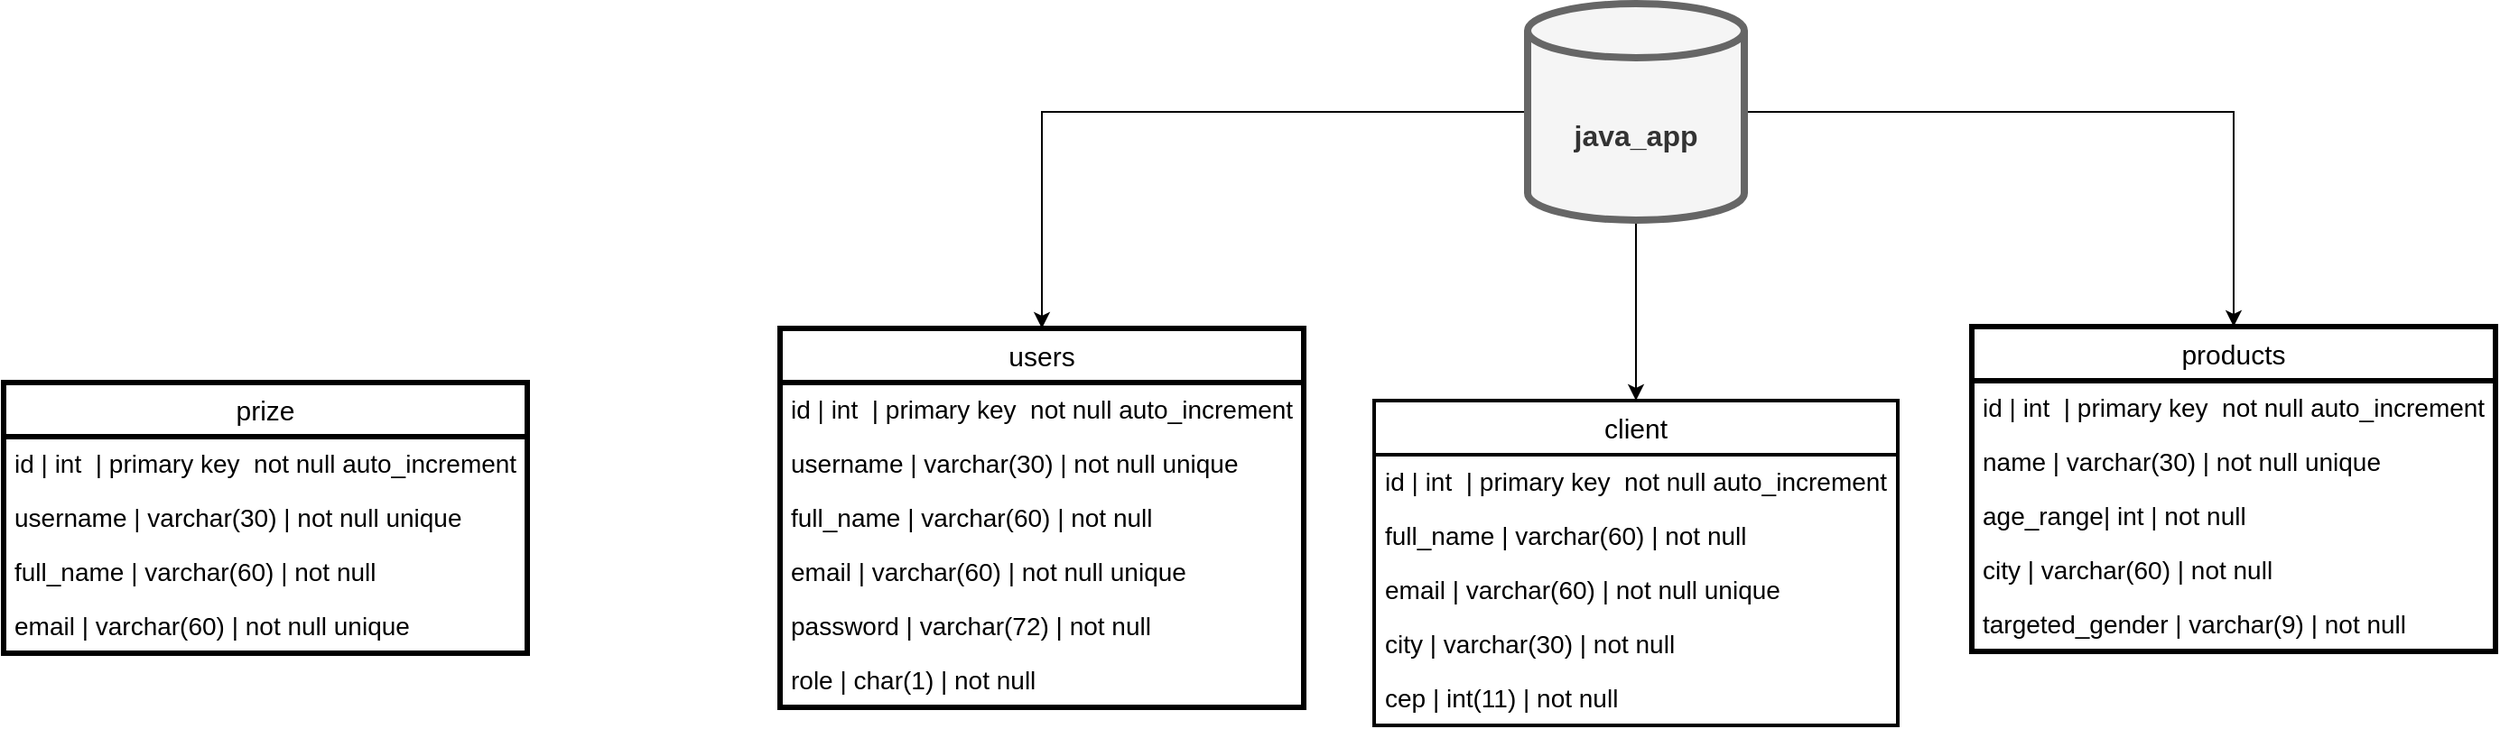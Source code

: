 <mxfile version="24.7.16">
  <diagram name="Bd_java" id="-jYGax4Z-KlBJ2uLjjoX">
    <mxGraphModel dx="2420" dy="1833" grid="1" gridSize="10" guides="1" tooltips="1" connect="1" arrows="1" fold="1" page="1" pageScale="1" pageWidth="827" pageHeight="1169" math="0" shadow="0">
      <root>
        <mxCell id="0" />
        <mxCell id="1" parent="0" />
        <mxCell id="kctth2zFLPnqRk-hPfyQ-13" value="" style="edgeStyle=orthogonalEdgeStyle;rounded=0;orthogonalLoop=1;jettySize=auto;html=1;exitX=0;exitY=0.5;exitDx=0;exitDy=0;exitPerimeter=0;" parent="1" source="kctth2zFLPnqRk-hPfyQ-2" target="kctth2zFLPnqRk-hPfyQ-3" edge="1">
          <mxGeometry relative="1" as="geometry" />
        </mxCell>
        <mxCell id="kctth2zFLPnqRk-hPfyQ-22" value="" style="edgeStyle=orthogonalEdgeStyle;rounded=0;orthogonalLoop=1;jettySize=auto;html=1;entryX=0.5;entryY=0;entryDx=0;entryDy=0;" parent="1" source="kctth2zFLPnqRk-hPfyQ-2" target="kctth2zFLPnqRk-hPfyQ-15" edge="1">
          <mxGeometry relative="1" as="geometry" />
        </mxCell>
        <mxCell id="kctth2zFLPnqRk-hPfyQ-30" value="" style="edgeStyle=orthogonalEdgeStyle;rounded=0;orthogonalLoop=1;jettySize=auto;html=1;entryX=0.5;entryY=0;entryDx=0;entryDy=0;" parent="1" source="kctth2zFLPnqRk-hPfyQ-2" target="kctth2zFLPnqRk-hPfyQ-23" edge="1">
          <mxGeometry relative="1" as="geometry" />
        </mxCell>
        <mxCell id="kctth2zFLPnqRk-hPfyQ-2" value="&lt;font style=&quot;font-size: 16px;&quot;&gt;&lt;b&gt;java_app&lt;/b&gt;&lt;/font&gt;" style="shape=cylinder3;whiteSpace=wrap;html=1;boundedLbl=1;backgroundOutline=1;size=15;fillColor=#f5f5f5;strokeColor=#666666;fontColor=#333333;strokeWidth=4;" parent="1" vertex="1">
          <mxGeometry x="354" y="-50" width="120" height="120" as="geometry" />
        </mxCell>
        <mxCell id="kctth2zFLPnqRk-hPfyQ-3" value="&lt;font style=&quot;font-size: 15px;&quot;&gt;users&lt;/font&gt;" style="swimlane;fontStyle=0;childLayout=stackLayout;horizontal=1;startSize=30;horizontalStack=0;resizeParent=1;resizeParentMax=0;resizeLast=0;collapsible=1;marginBottom=0;whiteSpace=wrap;html=1;strokeWidth=3;" parent="1" vertex="1">
          <mxGeometry x="-60" y="130" width="290" height="210" as="geometry" />
        </mxCell>
        <mxCell id="kctth2zFLPnqRk-hPfyQ-5" value="&lt;span style=&quot;font-size: 14px;&quot;&gt;id | int&amp;nbsp; | primary key&amp;nbsp; not null auto_increment&lt;/span&gt;" style="text;strokeColor=none;fillColor=none;align=left;verticalAlign=middle;spacingLeft=4;spacingRight=4;overflow=hidden;points=[[0,0.5],[1,0.5]];portConstraint=eastwest;rotatable=0;whiteSpace=wrap;html=1;" parent="kctth2zFLPnqRk-hPfyQ-3" vertex="1">
          <mxGeometry y="30" width="290" height="30" as="geometry" />
        </mxCell>
        <mxCell id="kctth2zFLPnqRk-hPfyQ-6" value="&lt;font style=&quot;font-size: 14px;&quot;&gt;username | varchar(30) | not null unique&lt;/font&gt;" style="text;strokeColor=none;fillColor=none;align=left;verticalAlign=middle;spacingLeft=4;spacingRight=4;overflow=hidden;points=[[0,0.5],[1,0.5]];portConstraint=eastwest;rotatable=0;whiteSpace=wrap;html=1;" parent="kctth2zFLPnqRk-hPfyQ-3" vertex="1">
          <mxGeometry y="60" width="290" height="30" as="geometry" />
        </mxCell>
        <mxCell id="kctth2zFLPnqRk-hPfyQ-14" value="&lt;font style=&quot;font-size: 14px;&quot;&gt;full_name | varchar(60) | not null&lt;/font&gt;" style="text;strokeColor=none;fillColor=none;align=left;verticalAlign=middle;spacingLeft=4;spacingRight=4;overflow=hidden;points=[[0,0.5],[1,0.5]];portConstraint=eastwest;rotatable=0;whiteSpace=wrap;html=1;" parent="kctth2zFLPnqRk-hPfyQ-3" vertex="1">
          <mxGeometry y="90" width="290" height="30" as="geometry" />
        </mxCell>
        <mxCell id="kctth2zFLPnqRk-hPfyQ-7" value="&lt;font style=&quot;font-size: 14px;&quot;&gt;email | varchar(60) | not null unique&lt;/font&gt;" style="text;strokeColor=none;fillColor=none;align=left;verticalAlign=middle;spacingLeft=4;spacingRight=4;overflow=hidden;points=[[0,0.5],[1,0.5]];portConstraint=eastwest;rotatable=0;whiteSpace=wrap;html=1;" parent="kctth2zFLPnqRk-hPfyQ-3" vertex="1">
          <mxGeometry y="120" width="290" height="30" as="geometry" />
        </mxCell>
        <mxCell id="kctth2zFLPnqRk-hPfyQ-8" value="&lt;font style=&quot;font-size: 14px;&quot;&gt;password | varchar(72) | not null&lt;/font&gt;" style="text;strokeColor=none;fillColor=none;align=left;verticalAlign=middle;spacingLeft=4;spacingRight=4;overflow=hidden;points=[[0,0.5],[1,0.5]];portConstraint=eastwest;rotatable=0;whiteSpace=wrap;html=1;" parent="kctth2zFLPnqRk-hPfyQ-3" vertex="1">
          <mxGeometry y="150" width="290" height="30" as="geometry" />
        </mxCell>
        <mxCell id="kctth2zFLPnqRk-hPfyQ-9" value="&lt;font style=&quot;font-size: 14px;&quot;&gt;role | char(1) | not null&lt;/font&gt;" style="text;strokeColor=none;fillColor=none;align=left;verticalAlign=middle;spacingLeft=4;spacingRight=4;overflow=hidden;points=[[0,0.5],[1,0.5]];portConstraint=eastwest;rotatable=0;whiteSpace=wrap;html=1;" parent="kctth2zFLPnqRk-hPfyQ-3" vertex="1">
          <mxGeometry y="180" width="290" height="30" as="geometry" />
        </mxCell>
        <mxCell id="kctth2zFLPnqRk-hPfyQ-15" value="&lt;span style=&quot;font-size: 15px;&quot;&gt;client&lt;/span&gt;" style="swimlane;fontStyle=0;childLayout=stackLayout;horizontal=1;startSize=30;horizontalStack=0;resizeParent=1;resizeParentMax=0;resizeLast=0;collapsible=1;marginBottom=0;whiteSpace=wrap;html=1;strokeWidth=2;" parent="1" vertex="1">
          <mxGeometry x="269" y="170" width="290" height="180" as="geometry" />
        </mxCell>
        <mxCell id="kctth2zFLPnqRk-hPfyQ-16" value="&lt;span style=&quot;font-size: 14px;&quot;&gt;id | int&amp;nbsp; | primary key&amp;nbsp; not null auto_increment&lt;/span&gt;" style="text;strokeColor=none;fillColor=none;align=left;verticalAlign=middle;spacingLeft=4;spacingRight=4;overflow=hidden;points=[[0,0.5],[1,0.5]];portConstraint=eastwest;rotatable=0;whiteSpace=wrap;html=1;" parent="kctth2zFLPnqRk-hPfyQ-15" vertex="1">
          <mxGeometry y="30" width="290" height="30" as="geometry" />
        </mxCell>
        <mxCell id="kctth2zFLPnqRk-hPfyQ-18" value="&lt;font style=&quot;font-size: 14px;&quot;&gt;full_name | varchar(60) | not null&lt;/font&gt;" style="text;strokeColor=none;fillColor=none;align=left;verticalAlign=middle;spacingLeft=4;spacingRight=4;overflow=hidden;points=[[0,0.5],[1,0.5]];portConstraint=eastwest;rotatable=0;whiteSpace=wrap;html=1;" parent="kctth2zFLPnqRk-hPfyQ-15" vertex="1">
          <mxGeometry y="60" width="290" height="30" as="geometry" />
        </mxCell>
        <mxCell id="kctth2zFLPnqRk-hPfyQ-19" value="&lt;font style=&quot;font-size: 14px;&quot;&gt;email | varchar(60) | not null unique&lt;/font&gt;" style="text;strokeColor=none;fillColor=none;align=left;verticalAlign=middle;spacingLeft=4;spacingRight=4;overflow=hidden;points=[[0,0.5],[1,0.5]];portConstraint=eastwest;rotatable=0;whiteSpace=wrap;html=1;" parent="kctth2zFLPnqRk-hPfyQ-15" vertex="1">
          <mxGeometry y="90" width="290" height="30" as="geometry" />
        </mxCell>
        <mxCell id="kctth2zFLPnqRk-hPfyQ-34" value="&lt;font style=&quot;font-size: 14px;&quot;&gt;city | varchar(30) | not null&lt;/font&gt;" style="text;strokeColor=none;fillColor=none;align=left;verticalAlign=middle;spacingLeft=4;spacingRight=4;overflow=hidden;points=[[0,0.5],[1,0.5]];portConstraint=eastwest;rotatable=0;whiteSpace=wrap;html=1;fontSize=14;" parent="kctth2zFLPnqRk-hPfyQ-15" vertex="1">
          <mxGeometry y="120" width="290" height="30" as="geometry" />
        </mxCell>
        <mxCell id="kctth2zFLPnqRk-hPfyQ-21" value="&lt;font style=&quot;font-size: 14px;&quot;&gt;cep | int(11) | not null&lt;/font&gt;" style="text;strokeColor=none;fillColor=none;align=left;verticalAlign=middle;spacingLeft=4;spacingRight=4;overflow=hidden;points=[[0,0.5],[1,0.5]];portConstraint=eastwest;rotatable=0;whiteSpace=wrap;html=1;fontSize=14;" parent="kctth2zFLPnqRk-hPfyQ-15" vertex="1">
          <mxGeometry y="150" width="290" height="30" as="geometry" />
        </mxCell>
        <mxCell id="kctth2zFLPnqRk-hPfyQ-23" value="&lt;font style=&quot;font-size: 15px;&quot;&gt;products&lt;/font&gt;" style="swimlane;fontStyle=0;childLayout=stackLayout;horizontal=1;startSize=30;horizontalStack=0;resizeParent=1;resizeParentMax=0;resizeLast=0;collapsible=1;marginBottom=0;whiteSpace=wrap;html=1;strokeWidth=3;" parent="1" vertex="1">
          <mxGeometry x="600" y="129" width="290" height="180" as="geometry" />
        </mxCell>
        <mxCell id="kctth2zFLPnqRk-hPfyQ-24" value="&lt;span style=&quot;font-size: 14px;&quot;&gt;id | int&amp;nbsp; | primary key&amp;nbsp; not null auto_increment&lt;/span&gt;" style="text;strokeColor=none;fillColor=none;align=left;verticalAlign=middle;spacingLeft=4;spacingRight=4;overflow=hidden;points=[[0,0.5],[1,0.5]];portConstraint=eastwest;rotatable=0;whiteSpace=wrap;html=1;" parent="kctth2zFLPnqRk-hPfyQ-23" vertex="1">
          <mxGeometry y="30" width="290" height="30" as="geometry" />
        </mxCell>
        <mxCell id="kctth2zFLPnqRk-hPfyQ-25" value="&lt;font style=&quot;font-size: 14px;&quot;&gt;name | varchar(30) | not null unique&lt;/font&gt;" style="text;strokeColor=none;fillColor=none;align=left;verticalAlign=middle;spacingLeft=4;spacingRight=4;overflow=hidden;points=[[0,0.5],[1,0.5]];portConstraint=eastwest;rotatable=0;whiteSpace=wrap;html=1;" parent="kctth2zFLPnqRk-hPfyQ-23" vertex="1">
          <mxGeometry y="60" width="290" height="30" as="geometry" />
        </mxCell>
        <mxCell id="kctth2zFLPnqRk-hPfyQ-26" value="&lt;font style=&quot;font-size: 14px;&quot;&gt;age_range| int | not null&lt;/font&gt;" style="text;strokeColor=none;fillColor=none;align=left;verticalAlign=middle;spacingLeft=4;spacingRight=4;overflow=hidden;points=[[0,0.5],[1,0.5]];portConstraint=eastwest;rotatable=0;whiteSpace=wrap;html=1;" parent="kctth2zFLPnqRk-hPfyQ-23" vertex="1">
          <mxGeometry y="90" width="290" height="30" as="geometry" />
        </mxCell>
        <mxCell id="kctth2zFLPnqRk-hPfyQ-27" value="&lt;font style=&quot;font-size: 14px;&quot;&gt;city | varchar(60) | not null&amp;nbsp;&lt;/font&gt;" style="text;strokeColor=none;fillColor=none;align=left;verticalAlign=middle;spacingLeft=4;spacingRight=4;overflow=hidden;points=[[0,0.5],[1,0.5]];portConstraint=eastwest;rotatable=0;whiteSpace=wrap;html=1;" parent="kctth2zFLPnqRk-hPfyQ-23" vertex="1">
          <mxGeometry y="120" width="290" height="30" as="geometry" />
        </mxCell>
        <mxCell id="kctth2zFLPnqRk-hPfyQ-40" value="&lt;font style=&quot;font-size: 14px;&quot;&gt;targeted_gender | varchar(9) | not null&amp;nbsp;&lt;/font&gt;" style="text;strokeColor=none;fillColor=none;align=left;verticalAlign=middle;spacingLeft=4;spacingRight=4;overflow=hidden;points=[[0,0.5],[1,0.5]];portConstraint=eastwest;rotatable=0;whiteSpace=wrap;html=1;" parent="kctth2zFLPnqRk-hPfyQ-23" vertex="1">
          <mxGeometry y="150" width="290" height="30" as="geometry" />
        </mxCell>
        <mxCell id="gKxKZuc9dnlonxaKop2x-1" value="&lt;font style=&quot;font-size: 15px;&quot;&gt;prize&lt;/font&gt;" style="swimlane;fontStyle=0;childLayout=stackLayout;horizontal=1;startSize=30;horizontalStack=0;resizeParent=1;resizeParentMax=0;resizeLast=0;collapsible=1;marginBottom=0;whiteSpace=wrap;html=1;strokeWidth=3;" vertex="1" parent="1">
          <mxGeometry x="-490" y="160" width="290" height="150" as="geometry" />
        </mxCell>
        <mxCell id="gKxKZuc9dnlonxaKop2x-2" value="&lt;span style=&quot;font-size: 14px;&quot;&gt;id | int&amp;nbsp; | primary key&amp;nbsp; not null auto_increment&lt;/span&gt;" style="text;strokeColor=none;fillColor=none;align=left;verticalAlign=middle;spacingLeft=4;spacingRight=4;overflow=hidden;points=[[0,0.5],[1,0.5]];portConstraint=eastwest;rotatable=0;whiteSpace=wrap;html=1;" vertex="1" parent="gKxKZuc9dnlonxaKop2x-1">
          <mxGeometry y="30" width="290" height="30" as="geometry" />
        </mxCell>
        <mxCell id="gKxKZuc9dnlonxaKop2x-3" value="&lt;font style=&quot;font-size: 14px;&quot;&gt;username | varchar(30) | not null unique&lt;/font&gt;" style="text;strokeColor=none;fillColor=none;align=left;verticalAlign=middle;spacingLeft=4;spacingRight=4;overflow=hidden;points=[[0,0.5],[1,0.5]];portConstraint=eastwest;rotatable=0;whiteSpace=wrap;html=1;" vertex="1" parent="gKxKZuc9dnlonxaKop2x-1">
          <mxGeometry y="60" width="290" height="30" as="geometry" />
        </mxCell>
        <mxCell id="gKxKZuc9dnlonxaKop2x-4" value="&lt;font style=&quot;font-size: 14px;&quot;&gt;full_name | varchar(60) | not null&lt;/font&gt;" style="text;strokeColor=none;fillColor=none;align=left;verticalAlign=middle;spacingLeft=4;spacingRight=4;overflow=hidden;points=[[0,0.5],[1,0.5]];portConstraint=eastwest;rotatable=0;whiteSpace=wrap;html=1;" vertex="1" parent="gKxKZuc9dnlonxaKop2x-1">
          <mxGeometry y="90" width="290" height="30" as="geometry" />
        </mxCell>
        <mxCell id="gKxKZuc9dnlonxaKop2x-5" value="&lt;font style=&quot;font-size: 14px;&quot;&gt;email | varchar(60) | not null unique&lt;/font&gt;" style="text;strokeColor=none;fillColor=none;align=left;verticalAlign=middle;spacingLeft=4;spacingRight=4;overflow=hidden;points=[[0,0.5],[1,0.5]];portConstraint=eastwest;rotatable=0;whiteSpace=wrap;html=1;" vertex="1" parent="gKxKZuc9dnlonxaKop2x-1">
          <mxGeometry y="120" width="290" height="30" as="geometry" />
        </mxCell>
      </root>
    </mxGraphModel>
  </diagram>
</mxfile>
